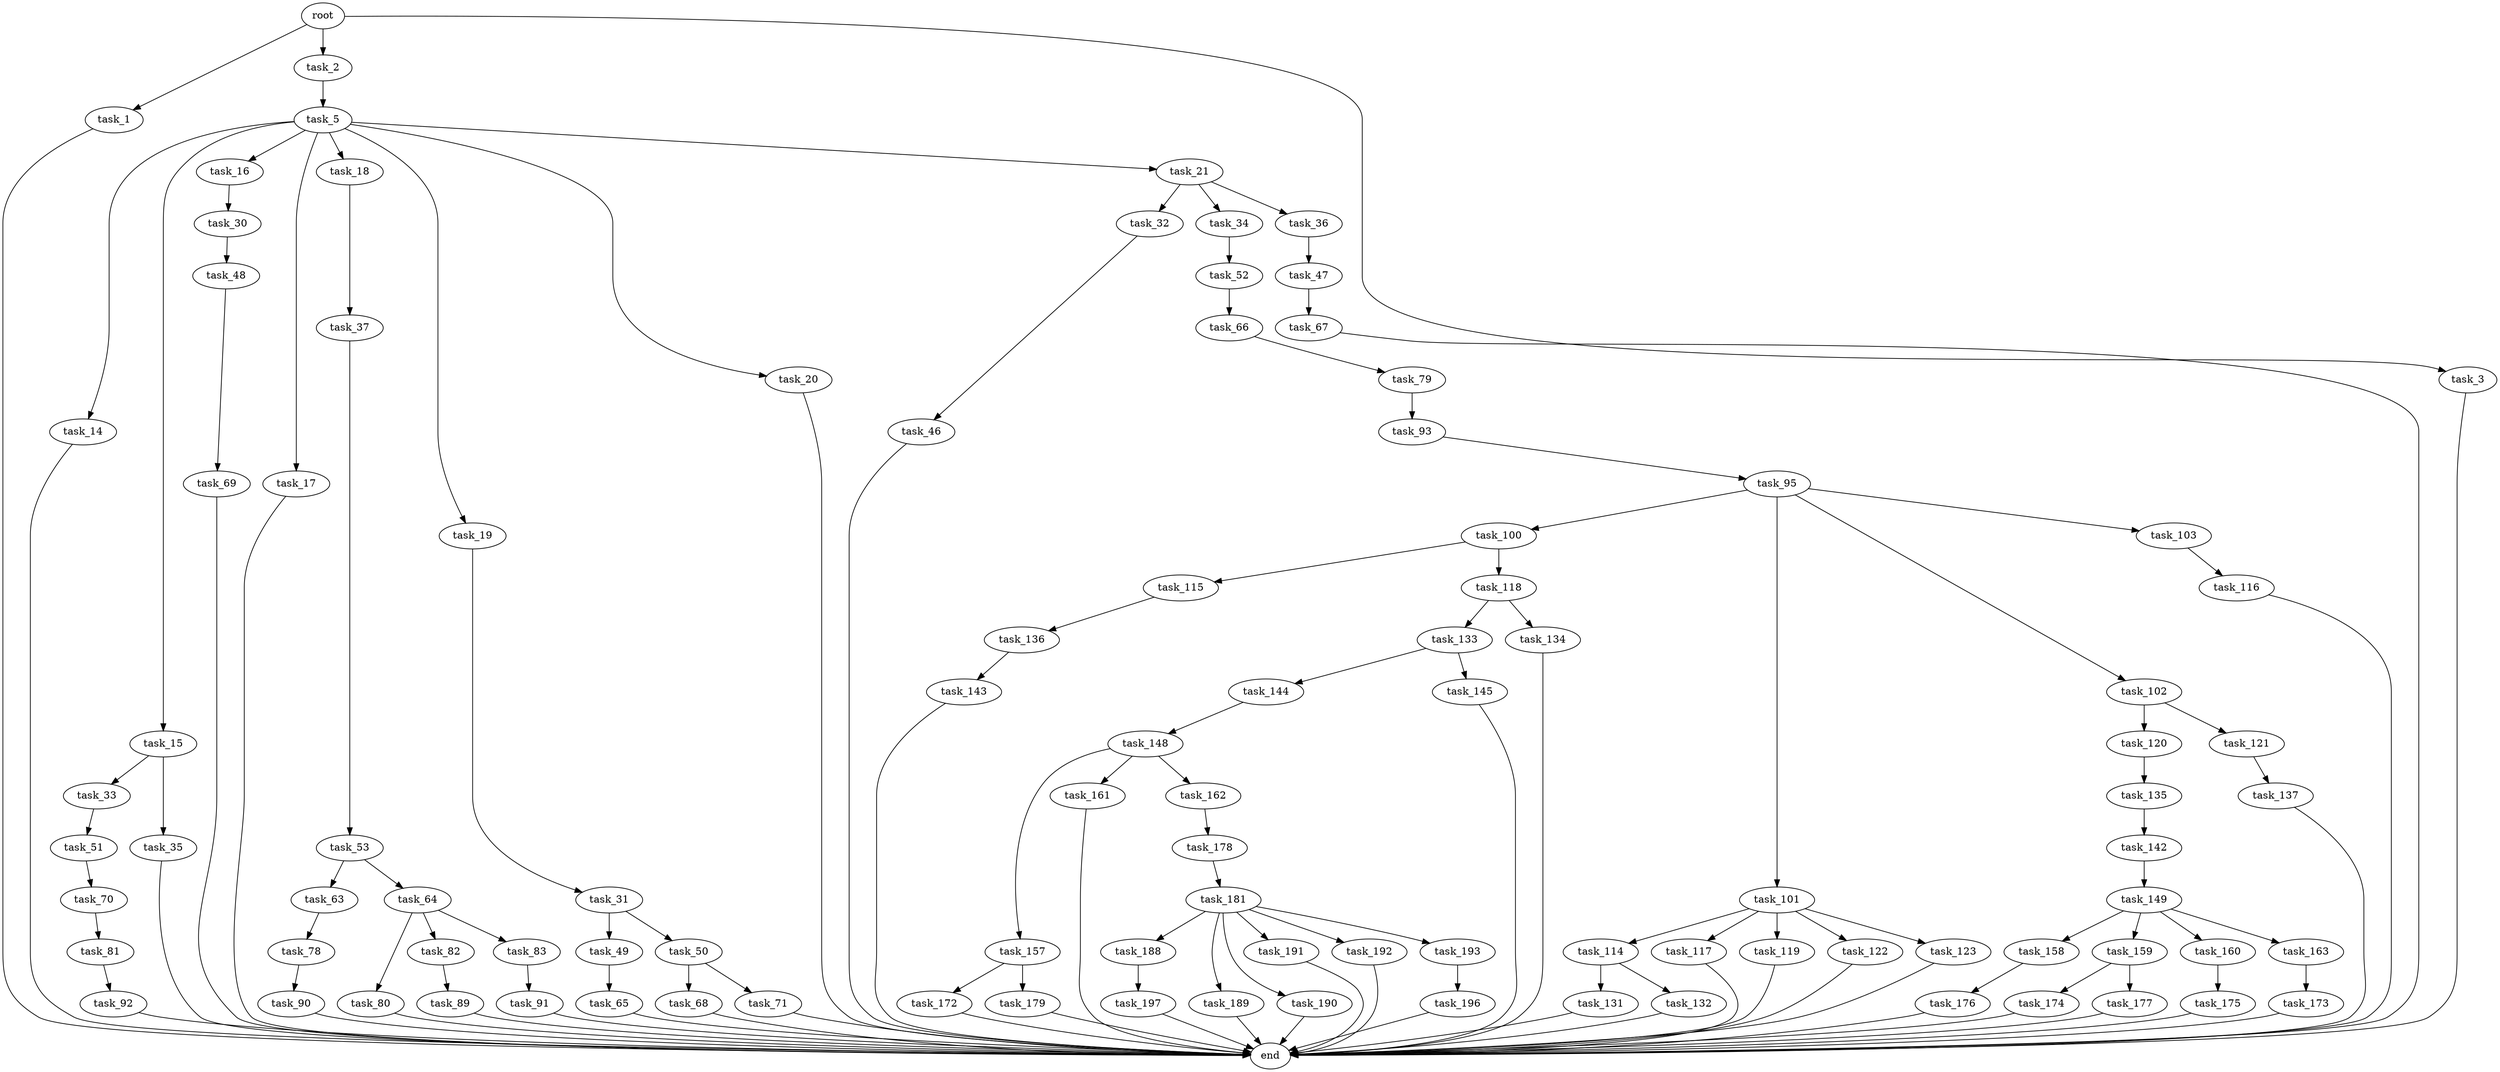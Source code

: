 digraph G {
  root [size="0.000000"];
  task_1 [size="604268087581.000000"];
  task_2 [size="68719476736.000000"];
  task_3 [size="193826630609.000000"];
  task_5 [size="231928233984.000000"];
  task_14 [size="8589934592.000000"];
  task_15 [size="12691384475.000000"];
  task_16 [size="368293445632.000000"];
  task_17 [size="125439489137.000000"];
  task_18 [size="3642603118.000000"];
  task_19 [size="8589934592.000000"];
  task_20 [size="10308645373.000000"];
  task_21 [size="549755813888.000000"];
  task_30 [size="378177785236.000000"];
  task_31 [size="5350554243.000000"];
  task_32 [size="9369192788.000000"];
  task_33 [size="869477540473.000000"];
  task_34 [size="39410259842.000000"];
  task_35 [size="6366184788.000000"];
  task_36 [size="174033312432.000000"];
  task_37 [size="68719476736.000000"];
  task_46 [size="19979989896.000000"];
  task_47 [size="1310084486016.000000"];
  task_48 [size="569966654.000000"];
  task_49 [size="7251703258.000000"];
  task_50 [size="15908547786.000000"];
  task_51 [size="670072363329.000000"];
  task_52 [size="327907240424.000000"];
  task_53 [size="28991029248.000000"];
  task_63 [size="38163768634.000000"];
  task_64 [size="23033717964.000000"];
  task_65 [size="68719476736.000000"];
  task_66 [size="75362275024.000000"];
  task_67 [size="549755813888.000000"];
  task_68 [size="1857497224.000000"];
  task_69 [size="28991029248.000000"];
  task_70 [size="349970341541.000000"];
  task_71 [size="6567860912.000000"];
  task_78 [size="8589934592.000000"];
  task_79 [size="413356636533.000000"];
  task_80 [size="21544332213.000000"];
  task_81 [size="782757789696.000000"];
  task_82 [size="64098455195.000000"];
  task_83 [size="28598200610.000000"];
  task_89 [size="2159840050.000000"];
  task_90 [size="4742817502.000000"];
  task_91 [size="407754870859.000000"];
  task_92 [size="292570028493.000000"];
  task_93 [size="28991029248.000000"];
  task_95 [size="782757789696.000000"];
  task_100 [size="2546456711.000000"];
  task_101 [size="2234032821.000000"];
  task_102 [size="44778790193.000000"];
  task_103 [size="69141055226.000000"];
  task_114 [size="100907463198.000000"];
  task_115 [size="1073741824000.000000"];
  task_116 [size="57793900408.000000"];
  task_117 [size="368293445632.000000"];
  task_118 [size="68719476736.000000"];
  task_119 [size="23195191136.000000"];
  task_120 [size="300068377544.000000"];
  task_121 [size="1073741824000.000000"];
  task_122 [size="2081660810.000000"];
  task_123 [size="8658991200.000000"];
  task_131 [size="37725310111.000000"];
  task_132 [size="8589934592.000000"];
  task_133 [size="258074043454.000000"];
  task_134 [size="1073741824000.000000"];
  task_135 [size="9754042584.000000"];
  task_136 [size="231928233984.000000"];
  task_137 [size="649839852139.000000"];
  task_142 [size="13006390290.000000"];
  task_143 [size="478674433459.000000"];
  task_144 [size="7205630514.000000"];
  task_145 [size="1073741824000.000000"];
  task_148 [size="9326145666.000000"];
  task_149 [size="69091019033.000000"];
  task_157 [size="1073741824000.000000"];
  task_158 [size="7108269407.000000"];
  task_159 [size="28991029248.000000"];
  task_160 [size="9651981827.000000"];
  task_161 [size="40427967788.000000"];
  task_162 [size="14073313917.000000"];
  task_163 [size="16463133852.000000"];
  task_172 [size="8993137629.000000"];
  task_173 [size="177996150002.000000"];
  task_174 [size="7876070458.000000"];
  task_175 [size="8589934592.000000"];
  task_176 [size="464360003827.000000"];
  task_177 [size="11871290581.000000"];
  task_178 [size="31382444431.000000"];
  task_179 [size="99698498233.000000"];
  task_181 [size="10559118675.000000"];
  task_188 [size="120249594989.000000"];
  task_189 [size="231928233984.000000"];
  task_190 [size="158274310170.000000"];
  task_191 [size="549755813888.000000"];
  task_192 [size="5409639785.000000"];
  task_193 [size="17331819780.000000"];
  task_196 [size="782757789696.000000"];
  task_197 [size="16001303983.000000"];
  end [size="0.000000"];

  root -> task_1 [size="1.000000"];
  root -> task_2 [size="1.000000"];
  root -> task_3 [size="1.000000"];
  task_1 -> end [size="1.000000"];
  task_2 -> task_5 [size="134217728.000000"];
  task_3 -> end [size="1.000000"];
  task_5 -> task_14 [size="301989888.000000"];
  task_5 -> task_15 [size="301989888.000000"];
  task_5 -> task_16 [size="301989888.000000"];
  task_5 -> task_17 [size="301989888.000000"];
  task_5 -> task_18 [size="301989888.000000"];
  task_5 -> task_19 [size="301989888.000000"];
  task_5 -> task_20 [size="301989888.000000"];
  task_5 -> task_21 [size="301989888.000000"];
  task_14 -> end [size="1.000000"];
  task_15 -> task_33 [size="301989888.000000"];
  task_15 -> task_35 [size="301989888.000000"];
  task_16 -> task_30 [size="411041792.000000"];
  task_17 -> end [size="1.000000"];
  task_18 -> task_37 [size="411041792.000000"];
  task_19 -> task_31 [size="33554432.000000"];
  task_20 -> end [size="1.000000"];
  task_21 -> task_32 [size="536870912.000000"];
  task_21 -> task_34 [size="536870912.000000"];
  task_21 -> task_36 [size="536870912.000000"];
  task_30 -> task_48 [size="301989888.000000"];
  task_31 -> task_49 [size="134217728.000000"];
  task_31 -> task_50 [size="134217728.000000"];
  task_32 -> task_46 [size="209715200.000000"];
  task_33 -> task_51 [size="536870912.000000"];
  task_34 -> task_52 [size="838860800.000000"];
  task_35 -> end [size="1.000000"];
  task_36 -> task_47 [size="209715200.000000"];
  task_37 -> task_53 [size="134217728.000000"];
  task_46 -> end [size="1.000000"];
  task_47 -> task_67 [size="838860800.000000"];
  task_48 -> task_69 [size="33554432.000000"];
  task_49 -> task_65 [size="209715200.000000"];
  task_50 -> task_68 [size="301989888.000000"];
  task_50 -> task_71 [size="301989888.000000"];
  task_51 -> task_70 [size="679477248.000000"];
  task_52 -> task_66 [size="536870912.000000"];
  task_53 -> task_63 [size="75497472.000000"];
  task_53 -> task_64 [size="75497472.000000"];
  task_63 -> task_78 [size="679477248.000000"];
  task_64 -> task_80 [size="411041792.000000"];
  task_64 -> task_82 [size="411041792.000000"];
  task_64 -> task_83 [size="411041792.000000"];
  task_65 -> end [size="1.000000"];
  task_66 -> task_79 [size="75497472.000000"];
  task_67 -> end [size="1.000000"];
  task_68 -> end [size="1.000000"];
  task_69 -> end [size="1.000000"];
  task_70 -> task_81 [size="838860800.000000"];
  task_71 -> end [size="1.000000"];
  task_78 -> task_90 [size="33554432.000000"];
  task_79 -> task_93 [size="411041792.000000"];
  task_80 -> end [size="1.000000"];
  task_81 -> task_92 [size="679477248.000000"];
  task_82 -> task_89 [size="75497472.000000"];
  task_83 -> task_91 [size="838860800.000000"];
  task_89 -> end [size="1.000000"];
  task_90 -> end [size="1.000000"];
  task_91 -> end [size="1.000000"];
  task_92 -> end [size="1.000000"];
  task_93 -> task_95 [size="75497472.000000"];
  task_95 -> task_100 [size="679477248.000000"];
  task_95 -> task_101 [size="679477248.000000"];
  task_95 -> task_102 [size="679477248.000000"];
  task_95 -> task_103 [size="679477248.000000"];
  task_100 -> task_115 [size="75497472.000000"];
  task_100 -> task_118 [size="75497472.000000"];
  task_101 -> task_114 [size="75497472.000000"];
  task_101 -> task_117 [size="75497472.000000"];
  task_101 -> task_119 [size="75497472.000000"];
  task_101 -> task_122 [size="75497472.000000"];
  task_101 -> task_123 [size="75497472.000000"];
  task_102 -> task_120 [size="838860800.000000"];
  task_102 -> task_121 [size="838860800.000000"];
  task_103 -> task_116 [size="75497472.000000"];
  task_114 -> task_131 [size="134217728.000000"];
  task_114 -> task_132 [size="134217728.000000"];
  task_115 -> task_136 [size="838860800.000000"];
  task_116 -> end [size="1.000000"];
  task_117 -> end [size="1.000000"];
  task_118 -> task_133 [size="134217728.000000"];
  task_118 -> task_134 [size="134217728.000000"];
  task_119 -> end [size="1.000000"];
  task_120 -> task_135 [size="411041792.000000"];
  task_121 -> task_137 [size="838860800.000000"];
  task_122 -> end [size="1.000000"];
  task_123 -> end [size="1.000000"];
  task_131 -> end [size="1.000000"];
  task_132 -> end [size="1.000000"];
  task_133 -> task_144 [size="679477248.000000"];
  task_133 -> task_145 [size="679477248.000000"];
  task_134 -> end [size="1.000000"];
  task_135 -> task_142 [size="301989888.000000"];
  task_136 -> task_143 [size="301989888.000000"];
  task_137 -> end [size="1.000000"];
  task_142 -> task_149 [size="536870912.000000"];
  task_143 -> end [size="1.000000"];
  task_144 -> task_148 [size="134217728.000000"];
  task_145 -> end [size="1.000000"];
  task_148 -> task_157 [size="209715200.000000"];
  task_148 -> task_161 [size="209715200.000000"];
  task_148 -> task_162 [size="209715200.000000"];
  task_149 -> task_158 [size="134217728.000000"];
  task_149 -> task_159 [size="134217728.000000"];
  task_149 -> task_160 [size="134217728.000000"];
  task_149 -> task_163 [size="134217728.000000"];
  task_157 -> task_172 [size="838860800.000000"];
  task_157 -> task_179 [size="838860800.000000"];
  task_158 -> task_176 [size="134217728.000000"];
  task_159 -> task_174 [size="75497472.000000"];
  task_159 -> task_177 [size="75497472.000000"];
  task_160 -> task_175 [size="209715200.000000"];
  task_161 -> end [size="1.000000"];
  task_162 -> task_178 [size="411041792.000000"];
  task_163 -> task_173 [size="536870912.000000"];
  task_172 -> end [size="1.000000"];
  task_173 -> end [size="1.000000"];
  task_174 -> end [size="1.000000"];
  task_175 -> end [size="1.000000"];
  task_176 -> end [size="1.000000"];
  task_177 -> end [size="1.000000"];
  task_178 -> task_181 [size="536870912.000000"];
  task_179 -> end [size="1.000000"];
  task_181 -> task_188 [size="301989888.000000"];
  task_181 -> task_189 [size="301989888.000000"];
  task_181 -> task_190 [size="301989888.000000"];
  task_181 -> task_191 [size="301989888.000000"];
  task_181 -> task_192 [size="301989888.000000"];
  task_181 -> task_193 [size="301989888.000000"];
  task_188 -> task_197 [size="134217728.000000"];
  task_189 -> end [size="1.000000"];
  task_190 -> end [size="1.000000"];
  task_191 -> end [size="1.000000"];
  task_192 -> end [size="1.000000"];
  task_193 -> task_196 [size="301989888.000000"];
  task_196 -> end [size="1.000000"];
  task_197 -> end [size="1.000000"];
}
